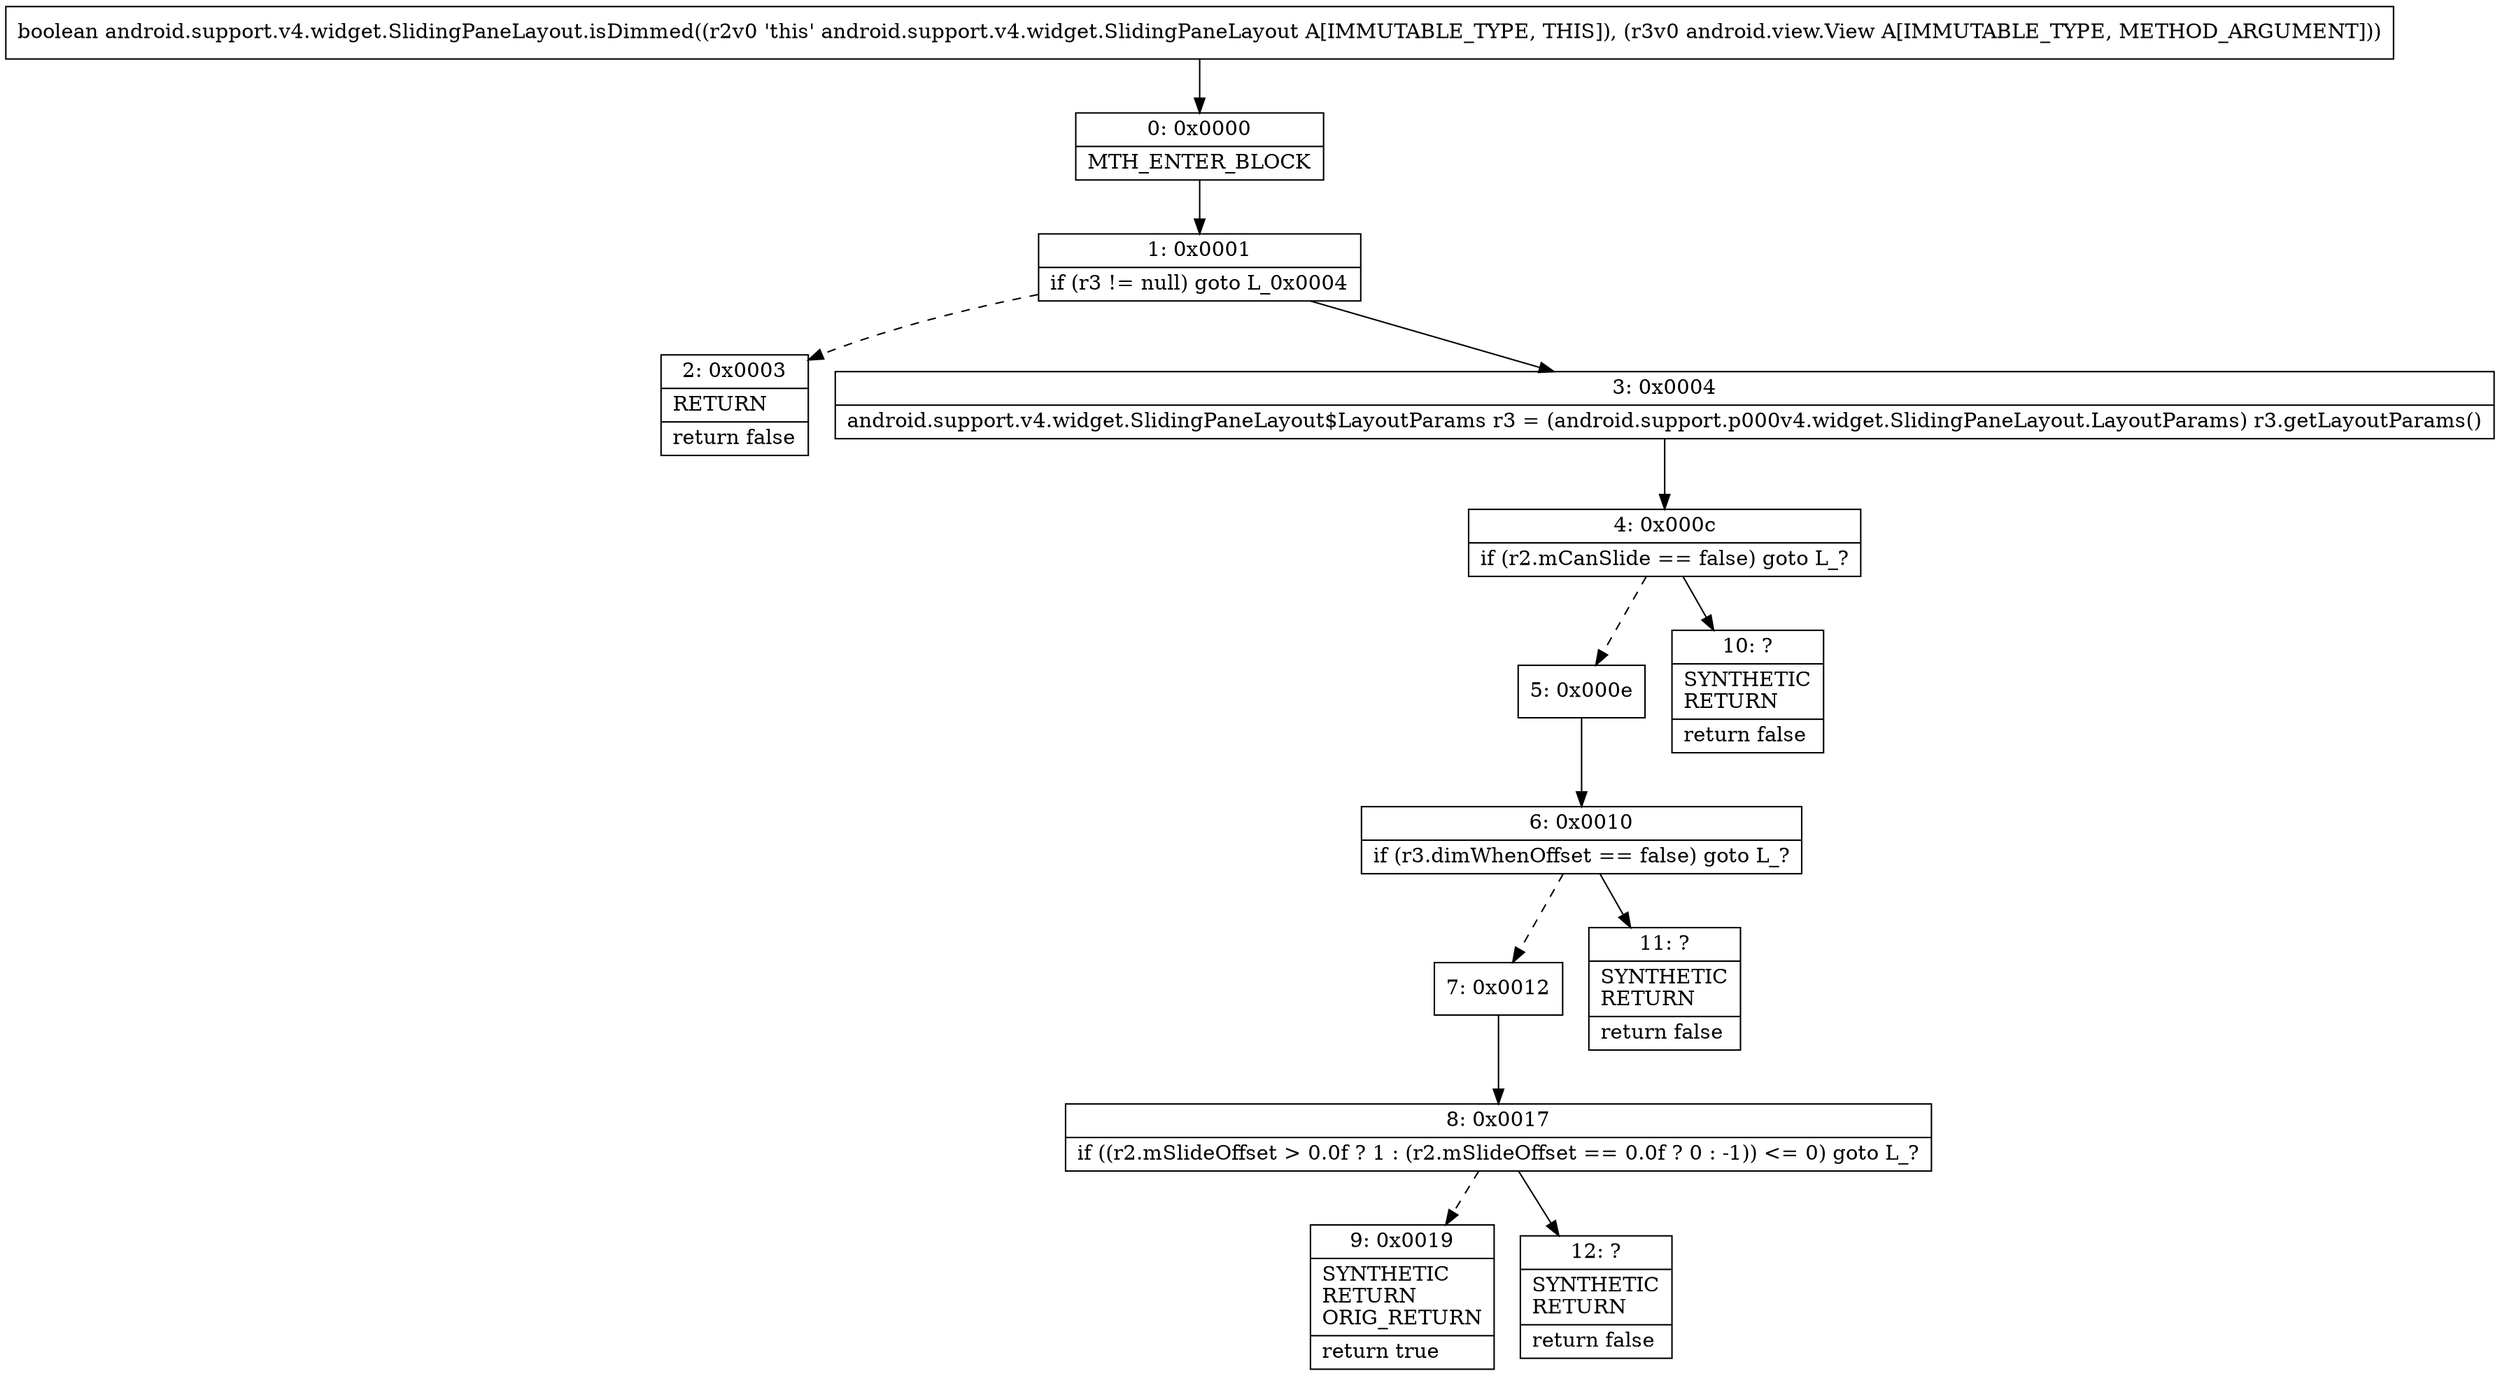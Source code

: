 digraph "CFG forandroid.support.v4.widget.SlidingPaneLayout.isDimmed(Landroid\/view\/View;)Z" {
Node_0 [shape=record,label="{0\:\ 0x0000|MTH_ENTER_BLOCK\l}"];
Node_1 [shape=record,label="{1\:\ 0x0001|if (r3 != null) goto L_0x0004\l}"];
Node_2 [shape=record,label="{2\:\ 0x0003|RETURN\l|return false\l}"];
Node_3 [shape=record,label="{3\:\ 0x0004|android.support.v4.widget.SlidingPaneLayout$LayoutParams r3 = (android.support.p000v4.widget.SlidingPaneLayout.LayoutParams) r3.getLayoutParams()\l}"];
Node_4 [shape=record,label="{4\:\ 0x000c|if (r2.mCanSlide == false) goto L_?\l}"];
Node_5 [shape=record,label="{5\:\ 0x000e}"];
Node_6 [shape=record,label="{6\:\ 0x0010|if (r3.dimWhenOffset == false) goto L_?\l}"];
Node_7 [shape=record,label="{7\:\ 0x0012}"];
Node_8 [shape=record,label="{8\:\ 0x0017|if ((r2.mSlideOffset \> 0.0f ? 1 : (r2.mSlideOffset == 0.0f ? 0 : \-1)) \<= 0) goto L_?\l}"];
Node_9 [shape=record,label="{9\:\ 0x0019|SYNTHETIC\lRETURN\lORIG_RETURN\l|return true\l}"];
Node_10 [shape=record,label="{10\:\ ?|SYNTHETIC\lRETURN\l|return false\l}"];
Node_11 [shape=record,label="{11\:\ ?|SYNTHETIC\lRETURN\l|return false\l}"];
Node_12 [shape=record,label="{12\:\ ?|SYNTHETIC\lRETURN\l|return false\l}"];
MethodNode[shape=record,label="{boolean android.support.v4.widget.SlidingPaneLayout.isDimmed((r2v0 'this' android.support.v4.widget.SlidingPaneLayout A[IMMUTABLE_TYPE, THIS]), (r3v0 android.view.View A[IMMUTABLE_TYPE, METHOD_ARGUMENT])) }"];
MethodNode -> Node_0;
Node_0 -> Node_1;
Node_1 -> Node_2[style=dashed];
Node_1 -> Node_3;
Node_3 -> Node_4;
Node_4 -> Node_5[style=dashed];
Node_4 -> Node_10;
Node_5 -> Node_6;
Node_6 -> Node_7[style=dashed];
Node_6 -> Node_11;
Node_7 -> Node_8;
Node_8 -> Node_9[style=dashed];
Node_8 -> Node_12;
}

